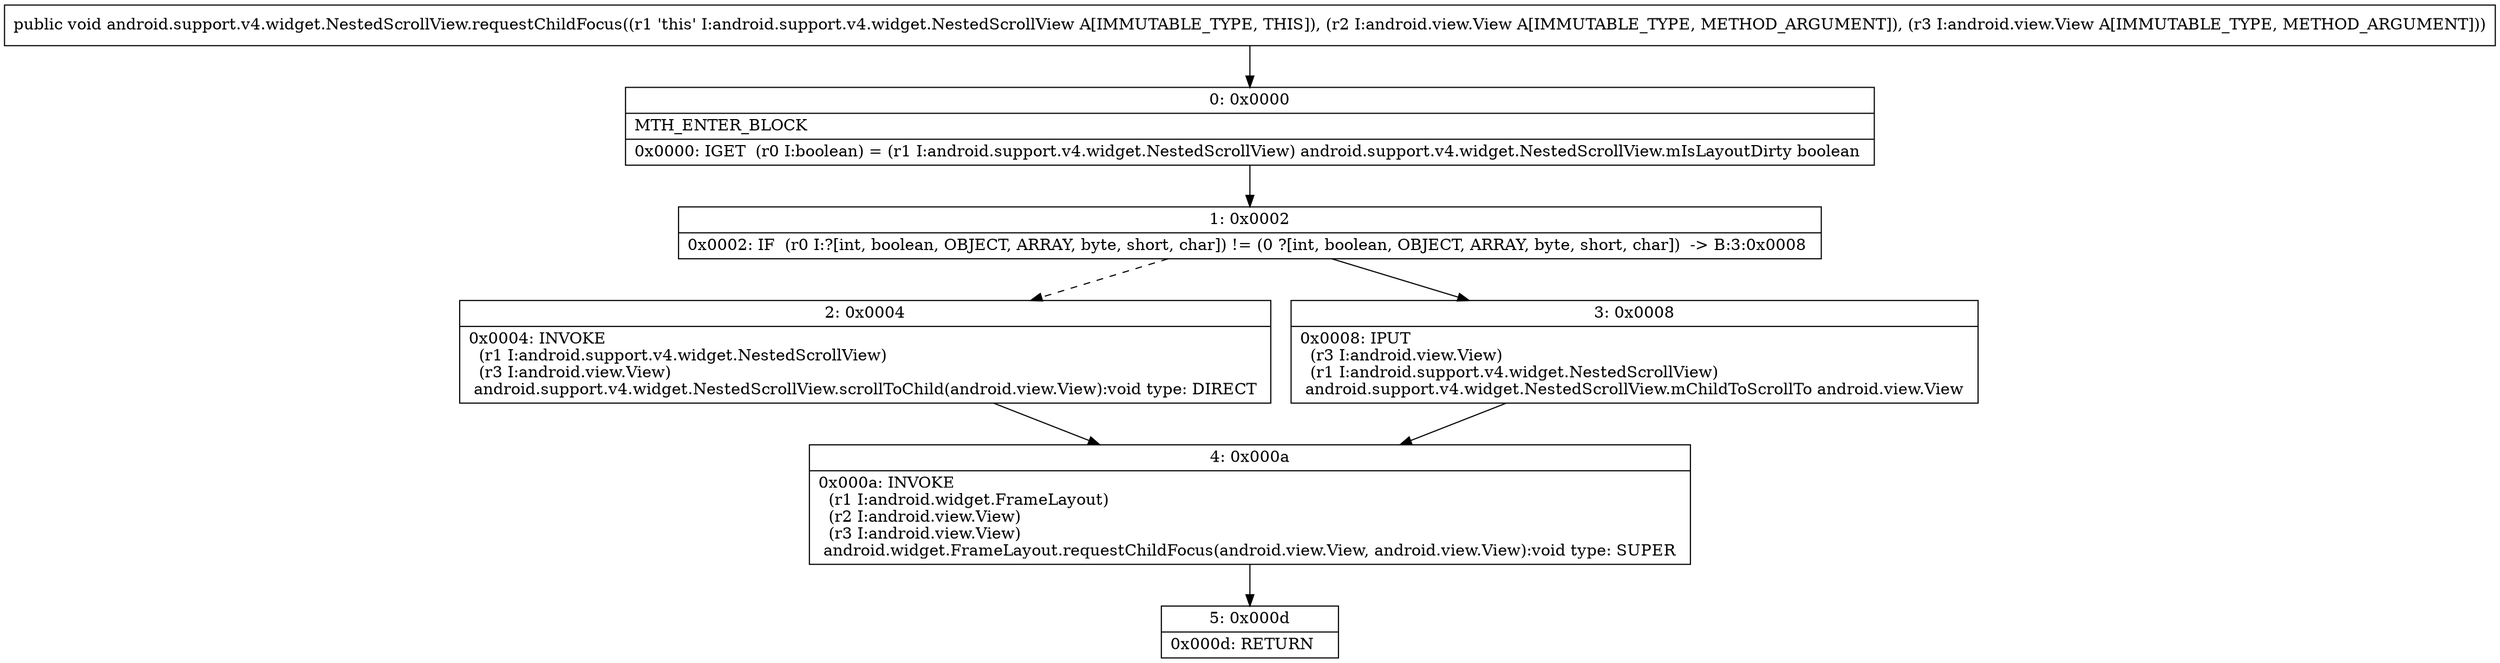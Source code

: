 digraph "CFG forandroid.support.v4.widget.NestedScrollView.requestChildFocus(Landroid\/view\/View;Landroid\/view\/View;)V" {
Node_0 [shape=record,label="{0\:\ 0x0000|MTH_ENTER_BLOCK\l|0x0000: IGET  (r0 I:boolean) = (r1 I:android.support.v4.widget.NestedScrollView) android.support.v4.widget.NestedScrollView.mIsLayoutDirty boolean \l}"];
Node_1 [shape=record,label="{1\:\ 0x0002|0x0002: IF  (r0 I:?[int, boolean, OBJECT, ARRAY, byte, short, char]) != (0 ?[int, boolean, OBJECT, ARRAY, byte, short, char])  \-\> B:3:0x0008 \l}"];
Node_2 [shape=record,label="{2\:\ 0x0004|0x0004: INVOKE  \l  (r1 I:android.support.v4.widget.NestedScrollView)\l  (r3 I:android.view.View)\l android.support.v4.widget.NestedScrollView.scrollToChild(android.view.View):void type: DIRECT \l}"];
Node_3 [shape=record,label="{3\:\ 0x0008|0x0008: IPUT  \l  (r3 I:android.view.View)\l  (r1 I:android.support.v4.widget.NestedScrollView)\l android.support.v4.widget.NestedScrollView.mChildToScrollTo android.view.View \l}"];
Node_4 [shape=record,label="{4\:\ 0x000a|0x000a: INVOKE  \l  (r1 I:android.widget.FrameLayout)\l  (r2 I:android.view.View)\l  (r3 I:android.view.View)\l android.widget.FrameLayout.requestChildFocus(android.view.View, android.view.View):void type: SUPER \l}"];
Node_5 [shape=record,label="{5\:\ 0x000d|0x000d: RETURN   \l}"];
MethodNode[shape=record,label="{public void android.support.v4.widget.NestedScrollView.requestChildFocus((r1 'this' I:android.support.v4.widget.NestedScrollView A[IMMUTABLE_TYPE, THIS]), (r2 I:android.view.View A[IMMUTABLE_TYPE, METHOD_ARGUMENT]), (r3 I:android.view.View A[IMMUTABLE_TYPE, METHOD_ARGUMENT])) }"];
MethodNode -> Node_0;
Node_0 -> Node_1;
Node_1 -> Node_2[style=dashed];
Node_1 -> Node_3;
Node_2 -> Node_4;
Node_3 -> Node_4;
Node_4 -> Node_5;
}

